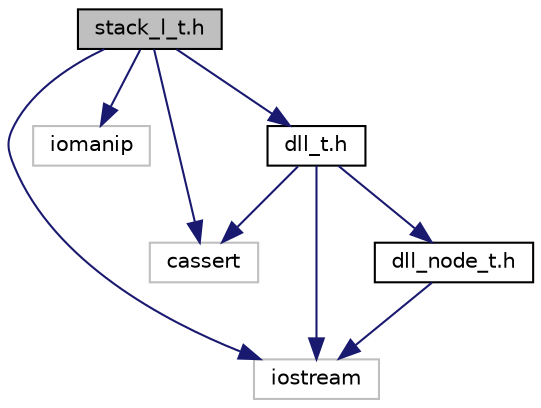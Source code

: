 digraph "stack_l_t.h"
{
  edge [fontname="Helvetica",fontsize="10",labelfontname="Helvetica",labelfontsize="10"];
  node [fontname="Helvetica",fontsize="10",shape=record];
  Node0 [label="stack_l_t.h",height=0.2,width=0.4,color="black", fillcolor="grey75", style="filled", fontcolor="black"];
  Node0 -> Node1 [color="midnightblue",fontsize="10",style="solid"];
  Node1 [label="iostream",height=0.2,width=0.4,color="grey75", fillcolor="white", style="filled"];
  Node0 -> Node2 [color="midnightblue",fontsize="10",style="solid"];
  Node2 [label="iomanip",height=0.2,width=0.4,color="grey75", fillcolor="white", style="filled"];
  Node0 -> Node3 [color="midnightblue",fontsize="10",style="solid"];
  Node3 [label="cassert",height=0.2,width=0.4,color="grey75", fillcolor="white", style="filled"];
  Node0 -> Node4 [color="midnightblue",fontsize="10",style="solid"];
  Node4 [label="dll_t.h",height=0.2,width=0.4,color="black", fillcolor="white", style="filled",URL="$dll__t_8h.html",tooltip="programa proporcionado por el profesorado para realizar la práctica 5 de Algoritmos y estructura de d..."];
  Node4 -> Node3 [color="midnightblue",fontsize="10",style="solid"];
  Node4 -> Node1 [color="midnightblue",fontsize="10",style="solid"];
  Node4 -> Node5 [color="midnightblue",fontsize="10",style="solid"];
  Node5 [label="dll_node_t.h",height=0.2,width=0.4,color="black", fillcolor="white", style="filled",URL="$dll__node__t_8h.html",tooltip="programa proporcionado por el profesorado para realizar la práctica 5 de Algoritmos y estructura de d..."];
  Node5 -> Node1 [color="midnightblue",fontsize="10",style="solid"];
}

